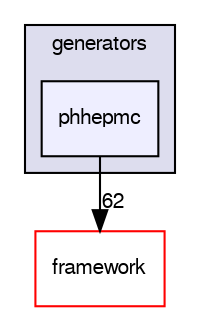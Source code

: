 digraph "/dev/shm/kenichi/update-e1039-doc/e1039-core/generators/phhepmc" {
  bgcolor=transparent;
  compound=true
  node [ fontsize="10", fontname="FreeSans"];
  edge [ labelfontsize="10", labelfontname="FreeSans"];
  subgraph clusterdir_e00d85e4e5e7202633354b6b9bef7328 {
    graph [ bgcolor="#ddddee", pencolor="black", label="generators" fontname="FreeSans", fontsize="10", URL="dir_e00d85e4e5e7202633354b6b9bef7328.html"]
  dir_315af1d1b16bd7190138a3622a101347 [shape=box, label="phhepmc", style="filled", fillcolor="#eeeeff", pencolor="black", URL="dir_315af1d1b16bd7190138a3622a101347.html"];
  }
  dir_68879e08c6651a210f7d5b44f4a6e313 [shape=box label="framework" color="red" URL="dir_68879e08c6651a210f7d5b44f4a6e313.html"];
  dir_315af1d1b16bd7190138a3622a101347->dir_68879e08c6651a210f7d5b44f4a6e313 [headlabel="62", labeldistance=1.5 headhref="dir_000030_000024.html"];
}
